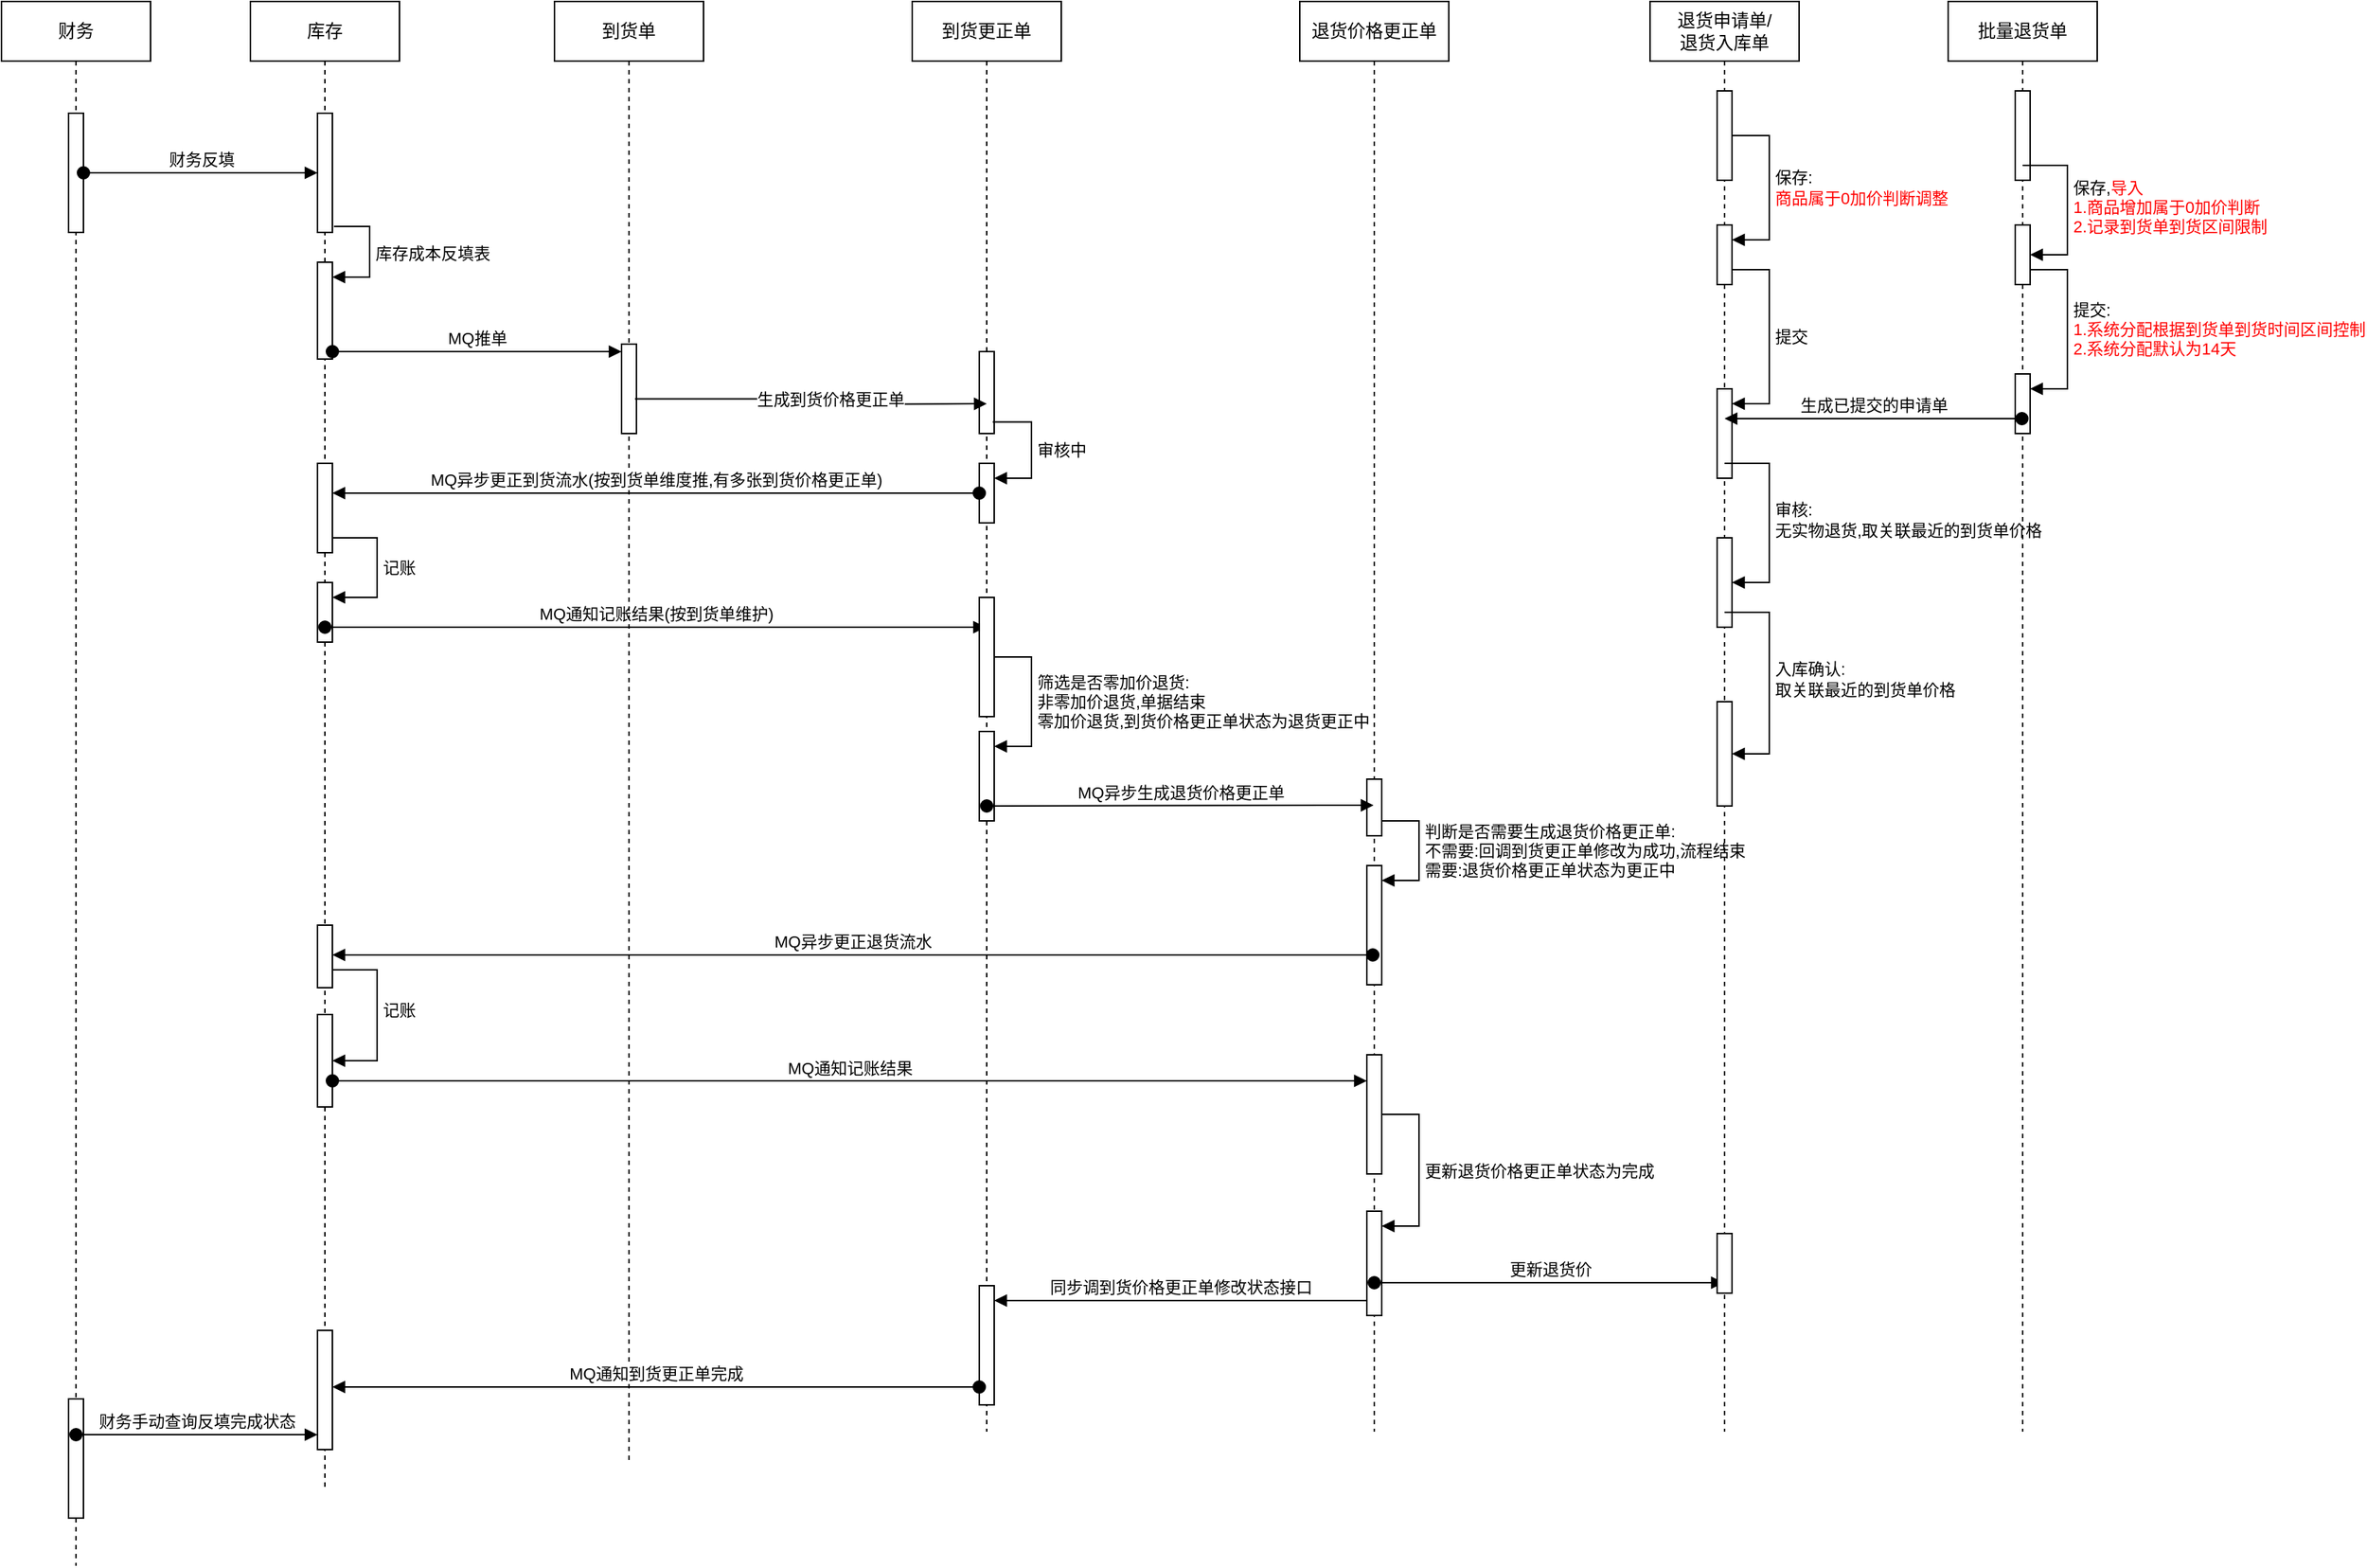 <mxfile version="21.3.2" type="github">
  <diagram id="prtHgNgQTEPvFCAcTncT" name="Page-1">
    <mxGraphModel dx="3617" dy="1260" grid="1" gridSize="10" guides="1" tooltips="1" connect="1" arrows="1" fold="1" page="1" pageScale="1" pageWidth="827" pageHeight="1169" math="0" shadow="0">
      <root>
        <mxCell id="0" />
        <mxCell id="1" parent="0" />
        <mxCell id="2LRA-TsAU7x1MnGm1xn2-22" value="财务" style="shape=umlLifeline;perimeter=lifelinePerimeter;whiteSpace=wrap;html=1;container=1;collapsible=0;recursiveResize=0;outlineConnect=0;" parent="1" vertex="1">
          <mxGeometry x="-810" y="30" width="100" height="1050" as="geometry" />
        </mxCell>
        <mxCell id="2LRA-TsAU7x1MnGm1xn2-34" value="" style="html=1;points=[];perimeter=orthogonalPerimeter;outlineConnect=0;targetShapes=umlLifeline;portConstraint=eastwest;newEdgeStyle={&quot;edgeStyle&quot;:&quot;elbowEdgeStyle&quot;,&quot;elbow&quot;:&quot;vertical&quot;,&quot;curved&quot;:0,&quot;rounded&quot;:0};" parent="2LRA-TsAU7x1MnGm1xn2-22" vertex="1">
          <mxGeometry x="45" y="75" width="10" height="80" as="geometry" />
        </mxCell>
        <mxCell id="2LRA-TsAU7x1MnGm1xn2-69" value="" style="html=1;points=[];perimeter=orthogonalPerimeter;outlineConnect=0;targetShapes=umlLifeline;portConstraint=eastwest;newEdgeStyle={&quot;edgeStyle&quot;:&quot;elbowEdgeStyle&quot;,&quot;elbow&quot;:&quot;vertical&quot;,&quot;curved&quot;:0,&quot;rounded&quot;:0};" parent="2LRA-TsAU7x1MnGm1xn2-22" vertex="1">
          <mxGeometry x="45" y="938" width="10" height="80" as="geometry" />
        </mxCell>
        <mxCell id="2LRA-TsAU7x1MnGm1xn2-71" value="财务手动查询反填完成状态" style="html=1;verticalAlign=bottom;startArrow=oval;startFill=1;endArrow=block;startSize=8;edgeStyle=elbowEdgeStyle;elbow=vertical;curved=0;rounded=0;" parent="2LRA-TsAU7x1MnGm1xn2-22" target="2LRA-TsAU7x1MnGm1xn2-66" edge="1">
          <mxGeometry width="60" relative="1" as="geometry">
            <mxPoint x="50" y="962" as="sourcePoint" />
            <mxPoint x="110" y="962" as="targetPoint" />
          </mxGeometry>
        </mxCell>
        <mxCell id="2LRA-TsAU7x1MnGm1xn2-23" value="库存" style="shape=umlLifeline;perimeter=lifelinePerimeter;whiteSpace=wrap;html=1;container=1;collapsible=0;recursiveResize=0;outlineConnect=0;" parent="1" vertex="1">
          <mxGeometry x="-643" y="30" width="100" height="1000" as="geometry" />
        </mxCell>
        <mxCell id="2LRA-TsAU7x1MnGm1xn2-37" value="" style="html=1;points=[];perimeter=orthogonalPerimeter;outlineConnect=0;targetShapes=umlLifeline;portConstraint=eastwest;newEdgeStyle={&quot;edgeStyle&quot;:&quot;elbowEdgeStyle&quot;,&quot;elbow&quot;:&quot;vertical&quot;,&quot;curved&quot;:0,&quot;rounded&quot;:0};" parent="2LRA-TsAU7x1MnGm1xn2-23" vertex="1">
          <mxGeometry x="45" y="75" width="10" height="80" as="geometry" />
        </mxCell>
        <mxCell id="2LRA-TsAU7x1MnGm1xn2-41" value="" style="html=1;points=[];perimeter=orthogonalPerimeter;outlineConnect=0;targetShapes=umlLifeline;portConstraint=eastwest;newEdgeStyle={&quot;edgeStyle&quot;:&quot;elbowEdgeStyle&quot;,&quot;elbow&quot;:&quot;vertical&quot;,&quot;curved&quot;:0,&quot;rounded&quot;:0};" parent="2LRA-TsAU7x1MnGm1xn2-23" vertex="1">
          <mxGeometry x="45" y="175" width="10" height="65" as="geometry" />
        </mxCell>
        <mxCell id="2LRA-TsAU7x1MnGm1xn2-42" value="库存成本反填表" style="html=1;align=left;spacingLeft=2;endArrow=block;rounded=0;edgeStyle=orthogonalEdgeStyle;curved=0;rounded=0;exitX=1.1;exitY=0.95;exitDx=0;exitDy=0;exitPerimeter=0;" parent="2LRA-TsAU7x1MnGm1xn2-23" source="2LRA-TsAU7x1MnGm1xn2-37" target="2LRA-TsAU7x1MnGm1xn2-41" edge="1">
          <mxGeometry x="0.012" relative="1" as="geometry">
            <mxPoint x="50" y="155" as="sourcePoint" />
            <Array as="points">
              <mxPoint x="80" y="151" />
              <mxPoint x="80" y="185" />
            </Array>
            <mxPoint as="offset" />
          </mxGeometry>
        </mxCell>
        <mxCell id="2LRA-TsAU7x1MnGm1xn2-66" value="" style="html=1;points=[];perimeter=orthogonalPerimeter;outlineConnect=0;targetShapes=umlLifeline;portConstraint=eastwest;newEdgeStyle={&quot;edgeStyle&quot;:&quot;elbowEdgeStyle&quot;,&quot;elbow&quot;:&quot;vertical&quot;,&quot;curved&quot;:0,&quot;rounded&quot;:0};" parent="2LRA-TsAU7x1MnGm1xn2-23" vertex="1">
          <mxGeometry x="45" y="892" width="10" height="80" as="geometry" />
        </mxCell>
        <mxCell id="2LRA-TsAU7x1MnGm1xn2-75" value="" style="html=1;points=[];perimeter=orthogonalPerimeter;outlineConnect=0;targetShapes=umlLifeline;portConstraint=eastwest;newEdgeStyle={&quot;edgeStyle&quot;:&quot;elbowEdgeStyle&quot;,&quot;elbow&quot;:&quot;vertical&quot;,&quot;curved&quot;:0,&quot;rounded&quot;:0};" parent="2LRA-TsAU7x1MnGm1xn2-23" vertex="1">
          <mxGeometry x="45" y="310" width="10" height="60" as="geometry" />
        </mxCell>
        <mxCell id="2LRA-TsAU7x1MnGm1xn2-84" value="" style="html=1;points=[];perimeter=orthogonalPerimeter;outlineConnect=0;targetShapes=umlLifeline;portConstraint=eastwest;newEdgeStyle={&quot;edgeStyle&quot;:&quot;elbowEdgeStyle&quot;,&quot;elbow&quot;:&quot;vertical&quot;,&quot;curved&quot;:0,&quot;rounded&quot;:0};" parent="2LRA-TsAU7x1MnGm1xn2-23" vertex="1">
          <mxGeometry x="45" y="390" width="10" height="40" as="geometry" />
        </mxCell>
        <mxCell id="2LRA-TsAU7x1MnGm1xn2-85" value="记账" style="html=1;align=left;spacingLeft=2;endArrow=block;rounded=0;edgeStyle=orthogonalEdgeStyle;curved=0;rounded=0;" parent="2LRA-TsAU7x1MnGm1xn2-23" source="2LRA-TsAU7x1MnGm1xn2-75" target="2LRA-TsAU7x1MnGm1xn2-84" edge="1">
          <mxGeometry relative="1" as="geometry">
            <mxPoint x="55" y="390" as="sourcePoint" />
            <Array as="points">
              <mxPoint x="85" y="360" />
              <mxPoint x="85" y="400" />
            </Array>
            <mxPoint as="offset" />
          </mxGeometry>
        </mxCell>
        <mxCell id="2LRA-TsAU7x1MnGm1xn2-86" value="MQ通知记账结果(按到货单维护)" style="html=1;verticalAlign=bottom;startArrow=oval;startFill=1;endArrow=block;startSize=8;edgeStyle=elbowEdgeStyle;elbow=vertical;curved=0;rounded=0;" parent="2LRA-TsAU7x1MnGm1xn2-23" target="2LRA-TsAU7x1MnGm1xn2-32" edge="1">
          <mxGeometry x="0.001" width="60" relative="1" as="geometry">
            <mxPoint x="50" y="420" as="sourcePoint" />
            <mxPoint x="500" y="420" as="targetPoint" />
            <mxPoint as="offset" />
          </mxGeometry>
        </mxCell>
        <mxCell id="2LRA-TsAU7x1MnGm1xn2-51" value="" style="html=1;points=[];perimeter=orthogonalPerimeter;outlineConnect=0;targetShapes=umlLifeline;portConstraint=eastwest;newEdgeStyle={&quot;edgeStyle&quot;:&quot;elbowEdgeStyle&quot;,&quot;elbow&quot;:&quot;vertical&quot;,&quot;curved&quot;:0,&quot;rounded&quot;:0};" parent="2LRA-TsAU7x1MnGm1xn2-23" vertex="1">
          <mxGeometry x="45" y="620" width="10" height="42" as="geometry" />
        </mxCell>
        <mxCell id="2LRA-TsAU7x1MnGm1xn2-24" value="到货单" style="shape=umlLifeline;perimeter=lifelinePerimeter;whiteSpace=wrap;html=1;container=1;collapsible=0;recursiveResize=0;outlineConnect=0;" parent="1" vertex="1">
          <mxGeometry x="-439" y="30" width="100" height="980" as="geometry" />
        </mxCell>
        <mxCell id="2LRA-TsAU7x1MnGm1xn2-45" value="" style="html=1;points=[];perimeter=orthogonalPerimeter;outlineConnect=0;targetShapes=umlLifeline;portConstraint=eastwest;newEdgeStyle={&quot;edgeStyle&quot;:&quot;elbowEdgeStyle&quot;,&quot;elbow&quot;:&quot;vertical&quot;,&quot;curved&quot;:0,&quot;rounded&quot;:0};" parent="2LRA-TsAU7x1MnGm1xn2-24" vertex="1">
          <mxGeometry x="45" y="230" width="10" height="60" as="geometry" />
        </mxCell>
        <mxCell id="2LRA-TsAU7x1MnGm1xn2-32" value="到货更正单" style="shape=umlLifeline;perimeter=lifelinePerimeter;whiteSpace=wrap;html=1;container=1;collapsible=0;recursiveResize=0;outlineConnect=0;" parent="1" vertex="1">
          <mxGeometry x="-199" y="30" width="100" height="960" as="geometry" />
        </mxCell>
        <mxCell id="2LRA-TsAU7x1MnGm1xn2-47" value="" style="html=1;points=[];perimeter=orthogonalPerimeter;outlineConnect=0;targetShapes=umlLifeline;portConstraint=eastwest;newEdgeStyle={&quot;edgeStyle&quot;:&quot;elbowEdgeStyle&quot;,&quot;elbow&quot;:&quot;vertical&quot;,&quot;curved&quot;:0,&quot;rounded&quot;:0};" parent="2LRA-TsAU7x1MnGm1xn2-32" vertex="1">
          <mxGeometry x="45" y="235" width="10" height="55" as="geometry" />
        </mxCell>
        <mxCell id="2LRA-TsAU7x1MnGm1xn2-63" value="" style="html=1;points=[];perimeter=orthogonalPerimeter;outlineConnect=0;targetShapes=umlLifeline;portConstraint=eastwest;newEdgeStyle={&quot;edgeStyle&quot;:&quot;elbowEdgeStyle&quot;,&quot;elbow&quot;:&quot;vertical&quot;,&quot;curved&quot;:0,&quot;rounded&quot;:0};" parent="2LRA-TsAU7x1MnGm1xn2-32" vertex="1">
          <mxGeometry x="45" y="862" width="10" height="80" as="geometry" />
        </mxCell>
        <mxCell id="2LRA-TsAU7x1MnGm1xn2-77" value="" style="html=1;points=[];perimeter=orthogonalPerimeter;outlineConnect=0;targetShapes=umlLifeline;portConstraint=eastwest;newEdgeStyle={&quot;edgeStyle&quot;:&quot;elbowEdgeStyle&quot;,&quot;elbow&quot;:&quot;vertical&quot;,&quot;curved&quot;:0,&quot;rounded&quot;:0};" parent="2LRA-TsAU7x1MnGm1xn2-32" vertex="1">
          <mxGeometry x="45" y="310" width="10" height="40" as="geometry" />
        </mxCell>
        <mxCell id="2LRA-TsAU7x1MnGm1xn2-78" value="审核中" style="html=1;align=left;spacingLeft=2;endArrow=block;rounded=0;edgeStyle=orthogonalEdgeStyle;curved=0;rounded=0;exitX=0.54;exitY=0.294;exitDx=0;exitDy=0;exitPerimeter=0;" parent="2LRA-TsAU7x1MnGm1xn2-32" source="2LRA-TsAU7x1MnGm1xn2-32" target="2LRA-TsAU7x1MnGm1xn2-77" edge="1">
          <mxGeometry relative="1" as="geometry">
            <mxPoint x="50" y="290" as="sourcePoint" />
            <Array as="points">
              <mxPoint x="80" y="282" />
              <mxPoint x="80" y="320" />
            </Array>
          </mxGeometry>
        </mxCell>
        <mxCell id="2LRA-TsAU7x1MnGm1xn2-87" value="" style="html=1;points=[];perimeter=orthogonalPerimeter;outlineConnect=0;targetShapes=umlLifeline;portConstraint=eastwest;newEdgeStyle={&quot;edgeStyle&quot;:&quot;elbowEdgeStyle&quot;,&quot;elbow&quot;:&quot;vertical&quot;,&quot;curved&quot;:0,&quot;rounded&quot;:0};" parent="2LRA-TsAU7x1MnGm1xn2-32" vertex="1">
          <mxGeometry x="45" y="400" width="10" height="80" as="geometry" />
        </mxCell>
        <mxCell id="2LRA-TsAU7x1MnGm1xn2-88" value="" style="html=1;points=[];perimeter=orthogonalPerimeter;outlineConnect=0;targetShapes=umlLifeline;portConstraint=eastwest;newEdgeStyle={&quot;edgeStyle&quot;:&quot;elbowEdgeStyle&quot;,&quot;elbow&quot;:&quot;vertical&quot;,&quot;curved&quot;:0,&quot;rounded&quot;:0};" parent="2LRA-TsAU7x1MnGm1xn2-32" vertex="1">
          <mxGeometry x="45" y="490" width="10" height="60" as="geometry" />
        </mxCell>
        <mxCell id="2LRA-TsAU7x1MnGm1xn2-89" value="筛选是否零加价退货:&lt;br&gt;非零加价退货,单据结束&lt;br&gt;零加价退货,到货价格更正单状态为退货更正中" style="html=1;align=left;spacingLeft=2;endArrow=block;rounded=0;edgeStyle=orthogonalEdgeStyle;curved=0;rounded=0;" parent="2LRA-TsAU7x1MnGm1xn2-32" source="2LRA-TsAU7x1MnGm1xn2-87" target="2LRA-TsAU7x1MnGm1xn2-88" edge="1">
          <mxGeometry relative="1" as="geometry">
            <mxPoint x="50" y="470" as="sourcePoint" />
            <Array as="points">
              <mxPoint x="80" y="440" />
              <mxPoint x="80" y="500" />
            </Array>
            <mxPoint as="offset" />
          </mxGeometry>
        </mxCell>
        <mxCell id="2LRA-TsAU7x1MnGm1xn2-33" value="退货价格更正单" style="shape=umlLifeline;perimeter=lifelinePerimeter;whiteSpace=wrap;html=1;container=1;collapsible=0;recursiveResize=0;outlineConnect=0;" parent="1" vertex="1">
          <mxGeometry x="61" y="30" width="100" height="960" as="geometry" />
        </mxCell>
        <mxCell id="2LRA-TsAU7x1MnGm1xn2-49" value="" style="html=1;points=[];perimeter=orthogonalPerimeter;outlineConnect=0;targetShapes=umlLifeline;portConstraint=eastwest;newEdgeStyle={&quot;edgeStyle&quot;:&quot;elbowEdgeStyle&quot;,&quot;elbow&quot;:&quot;vertical&quot;,&quot;curved&quot;:0,&quot;rounded&quot;:0};" parent="2LRA-TsAU7x1MnGm1xn2-33" vertex="1">
          <mxGeometry x="45" y="522" width="10" height="38" as="geometry" />
        </mxCell>
        <mxCell id="2LRA-TsAU7x1MnGm1xn2-59" value="" style="html=1;points=[];perimeter=orthogonalPerimeter;outlineConnect=0;targetShapes=umlLifeline;portConstraint=eastwest;newEdgeStyle={&quot;edgeStyle&quot;:&quot;elbowEdgeStyle&quot;,&quot;elbow&quot;:&quot;vertical&quot;,&quot;curved&quot;:0,&quot;rounded&quot;:0};" parent="2LRA-TsAU7x1MnGm1xn2-33" vertex="1">
          <mxGeometry x="45" y="707" width="10" height="80" as="geometry" />
        </mxCell>
        <mxCell id="2LRA-TsAU7x1MnGm1xn2-61" value="" style="html=1;points=[];perimeter=orthogonalPerimeter;outlineConnect=0;targetShapes=umlLifeline;portConstraint=eastwest;newEdgeStyle={&quot;edgeStyle&quot;:&quot;elbowEdgeStyle&quot;,&quot;elbow&quot;:&quot;vertical&quot;,&quot;curved&quot;:0,&quot;rounded&quot;:0};" parent="2LRA-TsAU7x1MnGm1xn2-33" vertex="1">
          <mxGeometry x="45" y="812" width="10" height="70" as="geometry" />
        </mxCell>
        <mxCell id="2LRA-TsAU7x1MnGm1xn2-62" value="更新退货价格更正单状态为完成" style="html=1;align=left;spacingLeft=2;endArrow=block;rounded=0;edgeStyle=orthogonalEdgeStyle;curved=0;rounded=0;" parent="2LRA-TsAU7x1MnGm1xn2-33" source="2LRA-TsAU7x1MnGm1xn2-59" target="2LRA-TsAU7x1MnGm1xn2-61" edge="1">
          <mxGeometry relative="1" as="geometry">
            <mxPoint x="50" y="792" as="sourcePoint" />
            <Array as="points">
              <mxPoint x="80" y="747" />
              <mxPoint x="80" y="822" />
            </Array>
          </mxGeometry>
        </mxCell>
        <mxCell id="2LRA-TsAU7x1MnGm1xn2-90" value="" style="html=1;points=[];perimeter=orthogonalPerimeter;outlineConnect=0;targetShapes=umlLifeline;portConstraint=eastwest;newEdgeStyle={&quot;edgeStyle&quot;:&quot;elbowEdgeStyle&quot;,&quot;elbow&quot;:&quot;vertical&quot;,&quot;curved&quot;:0,&quot;rounded&quot;:0};" parent="2LRA-TsAU7x1MnGm1xn2-33" vertex="1">
          <mxGeometry x="45" y="580" width="10" height="80" as="geometry" />
        </mxCell>
        <mxCell id="2LRA-TsAU7x1MnGm1xn2-91" value="判断是否需要生成退货价格更正单:&lt;br&gt;不需要:回调到货更正单修改为成功,流程结束&lt;br&gt;需要:退货价格更正单状态为更正中" style="html=1;align=left;spacingLeft=2;endArrow=block;rounded=0;edgeStyle=orthogonalEdgeStyle;curved=0;rounded=0;" parent="2LRA-TsAU7x1MnGm1xn2-33" source="2LRA-TsAU7x1MnGm1xn2-49" target="2LRA-TsAU7x1MnGm1xn2-90" edge="1">
          <mxGeometry relative="1" as="geometry">
            <mxPoint x="50" y="560" as="sourcePoint" />
            <Array as="points">
              <mxPoint x="80" y="550" />
              <mxPoint x="80" y="590" />
            </Array>
          </mxGeometry>
        </mxCell>
        <mxCell id="v24TAP33aro42YJ19gb1-1" value="更新退货价" style="html=1;verticalAlign=bottom;startArrow=oval;startFill=1;endArrow=block;startSize=8;edgeStyle=elbowEdgeStyle;elbow=vertical;curved=0;rounded=0;" parent="2LRA-TsAU7x1MnGm1xn2-33" target="0RT_YmVqureyaI2YL_fF-1" edge="1">
          <mxGeometry width="60" relative="1" as="geometry">
            <mxPoint x="50" y="860" as="sourcePoint" />
            <mxPoint x="110" y="860" as="targetPoint" />
          </mxGeometry>
        </mxCell>
        <mxCell id="2LRA-TsAU7x1MnGm1xn2-38" value="财务反填" style="html=1;verticalAlign=bottom;startArrow=oval;endArrow=block;startSize=8;edgeStyle=elbowEdgeStyle;elbow=vertical;curved=0;rounded=0;" parent="1" source="2LRA-TsAU7x1MnGm1xn2-34" target="2LRA-TsAU7x1MnGm1xn2-37" edge="1">
          <mxGeometry relative="1" as="geometry">
            <mxPoint x="-755" y="220" as="sourcePoint" />
            <mxPoint x="-510" y="190" as="targetPoint" />
          </mxGeometry>
        </mxCell>
        <mxCell id="2LRA-TsAU7x1MnGm1xn2-46" value="MQ推单" style="html=1;verticalAlign=bottom;startArrow=oval;endArrow=block;startSize=8;edgeStyle=elbowEdgeStyle;elbow=vertical;curved=0;rounded=0;" parent="1" source="2LRA-TsAU7x1MnGm1xn2-41" target="2LRA-TsAU7x1MnGm1xn2-45" edge="1">
          <mxGeometry relative="1" as="geometry">
            <mxPoint x="-388" y="240" as="sourcePoint" />
          </mxGeometry>
        </mxCell>
        <mxCell id="2LRA-TsAU7x1MnGm1xn2-48" value="生成到货价格更正单" style="html=1;align=left;spacingLeft=2;endArrow=block;rounded=0;edgeStyle=orthogonalEdgeStyle;curved=0;rounded=0;exitX=0.9;exitY=0.613;exitDx=0;exitDy=0;exitPerimeter=0;" parent="1" source="2LRA-TsAU7x1MnGm1xn2-45" edge="1">
          <mxGeometry x="-0.348" relative="1" as="geometry">
            <mxPoint x="-389" y="293" as="sourcePoint" />
            <Array as="points" />
            <mxPoint x="-149" y="300" as="targetPoint" />
            <mxPoint as="offset" />
          </mxGeometry>
        </mxCell>
        <mxCell id="2LRA-TsAU7x1MnGm1xn2-50" value="MQ异步生成退货价格更正单" style="html=1;verticalAlign=bottom;startArrow=oval;endArrow=block;startSize=8;edgeStyle=elbowEdgeStyle;elbow=vertical;curved=0;rounded=0;" parent="1" edge="1">
          <mxGeometry relative="1" as="geometry">
            <mxPoint x="-149" y="570" as="sourcePoint" />
            <mxPoint x="110.5" y="569.176" as="targetPoint" />
          </mxGeometry>
        </mxCell>
        <mxCell id="2LRA-TsAU7x1MnGm1xn2-54" value="MQ异步更正退货流水" style="html=1;verticalAlign=bottom;startArrow=oval;startFill=1;endArrow=block;startSize=8;edgeStyle=elbowEdgeStyle;elbow=vertical;curved=0;rounded=0;" parent="1" target="2LRA-TsAU7x1MnGm1xn2-51" edge="1">
          <mxGeometry width="60" relative="1" as="geometry">
            <mxPoint x="110" y="670" as="sourcePoint" />
            <mxPoint x="-313" y="672" as="targetPoint" />
            <Array as="points">
              <mxPoint x="110" y="670" />
            </Array>
          </mxGeometry>
        </mxCell>
        <mxCell id="2LRA-TsAU7x1MnGm1xn2-57" value="" style="html=1;points=[];perimeter=orthogonalPerimeter;outlineConnect=0;targetShapes=umlLifeline;portConstraint=eastwest;newEdgeStyle={&quot;edgeStyle&quot;:&quot;elbowEdgeStyle&quot;,&quot;elbow&quot;:&quot;vertical&quot;,&quot;curved&quot;:0,&quot;rounded&quot;:0};" parent="1" vertex="1">
          <mxGeometry x="-598" y="710" width="10" height="62" as="geometry" />
        </mxCell>
        <mxCell id="2LRA-TsAU7x1MnGm1xn2-58" value="记账" style="html=1;align=left;spacingLeft=2;endArrow=block;rounded=0;edgeStyle=orthogonalEdgeStyle;curved=0;rounded=0;" parent="1" target="2LRA-TsAU7x1MnGm1xn2-57" edge="1">
          <mxGeometry relative="1" as="geometry">
            <mxPoint x="-588" y="672" as="sourcePoint" />
            <Array as="points">
              <mxPoint x="-588" y="680" />
              <mxPoint x="-558" y="680" />
              <mxPoint x="-558" y="741" />
            </Array>
          </mxGeometry>
        </mxCell>
        <mxCell id="2LRA-TsAU7x1MnGm1xn2-60" value="MQ通知记账结果" style="html=1;verticalAlign=bottom;startArrow=oval;endArrow=block;startSize=8;edgeStyle=elbowEdgeStyle;elbow=vertical;curved=0;rounded=0;" parent="1" source="2LRA-TsAU7x1MnGm1xn2-57" target="2LRA-TsAU7x1MnGm1xn2-59" edge="1">
          <mxGeometry relative="1" as="geometry">
            <mxPoint x="-388" y="752" as="sourcePoint" />
          </mxGeometry>
        </mxCell>
        <mxCell id="2LRA-TsAU7x1MnGm1xn2-65" value="同步调到货价格更正单修改状态接口" style="html=1;verticalAlign=bottom;endArrow=block;edgeStyle=elbowEdgeStyle;elbow=vertical;curved=0;rounded=0;" parent="1" source="2LRA-TsAU7x1MnGm1xn2-61" target="2LRA-TsAU7x1MnGm1xn2-63" edge="1">
          <mxGeometry width="80" relative="1" as="geometry">
            <mxPoint x="-59" y="912" as="sourcePoint" />
            <mxPoint x="21" y="912" as="targetPoint" />
          </mxGeometry>
        </mxCell>
        <mxCell id="2LRA-TsAU7x1MnGm1xn2-68" value="MQ通知到货更正单完成" style="html=1;verticalAlign=bottom;startArrow=oval;startFill=1;endArrow=block;startSize=8;edgeStyle=elbowEdgeStyle;elbow=vertical;curved=0;rounded=0;" parent="1" target="2LRA-TsAU7x1MnGm1xn2-66" edge="1" source="2LRA-TsAU7x1MnGm1xn2-63">
          <mxGeometry width="60" relative="1" as="geometry">
            <mxPoint x="-83.5" y="962" as="sourcePoint" />
            <mxPoint x="-423" y="942" as="targetPoint" />
            <Array as="points">
              <mxPoint x="-160" y="960" />
            </Array>
          </mxGeometry>
        </mxCell>
        <mxCell id="2LRA-TsAU7x1MnGm1xn2-79" value="MQ异步更正到货流水(按到货单维度推,有多张到货价格更正单)" style="html=1;verticalAlign=bottom;startArrow=oval;startFill=1;endArrow=block;startSize=8;edgeStyle=elbowEdgeStyle;elbow=vertical;curved=0;rounded=0;" parent="1" source="2LRA-TsAU7x1MnGm1xn2-77" target="2LRA-TsAU7x1MnGm1xn2-75" edge="1">
          <mxGeometry width="60" relative="1" as="geometry">
            <mxPoint x="-223" y="400" as="sourcePoint" />
            <mxPoint x="-163" y="400" as="targetPoint" />
          </mxGeometry>
        </mxCell>
        <mxCell id="0RT_YmVqureyaI2YL_fF-1" value="退货申请单/&lt;br&gt;退货入库单" style="shape=umlLifeline;perimeter=lifelinePerimeter;whiteSpace=wrap;html=1;container=1;collapsible=0;recursiveResize=0;outlineConnect=0;" parent="1" vertex="1">
          <mxGeometry x="296" y="30" width="100" height="960" as="geometry" />
        </mxCell>
        <mxCell id="0RT_YmVqureyaI2YL_fF-9" value="" style="html=1;points=[];perimeter=orthogonalPerimeter;outlineConnect=0;targetShapes=umlLifeline;portConstraint=eastwest;newEdgeStyle={&quot;edgeStyle&quot;:&quot;elbowEdgeStyle&quot;,&quot;elbow&quot;:&quot;vertical&quot;,&quot;curved&quot;:0,&quot;rounded&quot;:0};" parent="0RT_YmVqureyaI2YL_fF-1" vertex="1">
          <mxGeometry x="45" y="827" width="10" height="40" as="geometry" />
        </mxCell>
        <mxCell id="Ma-mwLTc2mmHxIVx-Mo3-6" value="" style="html=1;points=[];perimeter=orthogonalPerimeter;outlineConnect=0;targetShapes=umlLifeline;portConstraint=eastwest;newEdgeStyle={&quot;edgeStyle&quot;:&quot;elbowEdgeStyle&quot;,&quot;elbow&quot;:&quot;vertical&quot;,&quot;curved&quot;:0,&quot;rounded&quot;:0};" vertex="1" parent="0RT_YmVqureyaI2YL_fF-1">
          <mxGeometry x="45" y="60" width="10" height="60" as="geometry" />
        </mxCell>
        <mxCell id="Ma-mwLTc2mmHxIVx-Mo3-7" value="" style="html=1;points=[];perimeter=orthogonalPerimeter;outlineConnect=0;targetShapes=umlLifeline;portConstraint=eastwest;newEdgeStyle={&quot;edgeStyle&quot;:&quot;elbowEdgeStyle&quot;,&quot;elbow&quot;:&quot;vertical&quot;,&quot;curved&quot;:0,&quot;rounded&quot;:0};" vertex="1" parent="0RT_YmVqureyaI2YL_fF-1">
          <mxGeometry x="45" y="150" width="10" height="40" as="geometry" />
        </mxCell>
        <mxCell id="Ma-mwLTc2mmHxIVx-Mo3-8" value="保存:&lt;br&gt;&lt;font color=&quot;#ff0000&quot;&gt;商品属于0加价判断调整&lt;/font&gt;" style="html=1;align=left;spacingLeft=2;endArrow=block;rounded=0;edgeStyle=orthogonalEdgeStyle;curved=0;rounded=0;" edge="1" target="Ma-mwLTc2mmHxIVx-Mo3-7" parent="0RT_YmVqureyaI2YL_fF-1" source="Ma-mwLTc2mmHxIVx-Mo3-6">
          <mxGeometry relative="1" as="geometry">
            <mxPoint x="50" y="130" as="sourcePoint" />
            <Array as="points">
              <mxPoint x="80" y="90" />
              <mxPoint x="80" y="160" />
            </Array>
          </mxGeometry>
        </mxCell>
        <mxCell id="Ma-mwLTc2mmHxIVx-Mo3-11" value="" style="html=1;points=[];perimeter=orthogonalPerimeter;outlineConnect=0;targetShapes=umlLifeline;portConstraint=eastwest;newEdgeStyle={&quot;edgeStyle&quot;:&quot;elbowEdgeStyle&quot;,&quot;elbow&quot;:&quot;vertical&quot;,&quot;curved&quot;:0,&quot;rounded&quot;:0};" vertex="1" parent="0RT_YmVqureyaI2YL_fF-1">
          <mxGeometry x="45" y="260" width="10" height="60" as="geometry" />
        </mxCell>
        <mxCell id="Ma-mwLTc2mmHxIVx-Mo3-12" value="提交" style="html=1;align=left;spacingLeft=2;endArrow=block;rounded=0;edgeStyle=orthogonalEdgeStyle;curved=0;rounded=0;" edge="1" target="Ma-mwLTc2mmHxIVx-Mo3-11" parent="0RT_YmVqureyaI2YL_fF-1" source="Ma-mwLTc2mmHxIVx-Mo3-7">
          <mxGeometry relative="1" as="geometry">
            <mxPoint x="50" y="240" as="sourcePoint" />
            <Array as="points">
              <mxPoint x="80" y="180" />
              <mxPoint x="80" y="270" />
            </Array>
          </mxGeometry>
        </mxCell>
        <mxCell id="Ma-mwLTc2mmHxIVx-Mo3-18" value="" style="html=1;points=[];perimeter=orthogonalPerimeter;outlineConnect=0;targetShapes=umlLifeline;portConstraint=eastwest;newEdgeStyle={&quot;edgeStyle&quot;:&quot;elbowEdgeStyle&quot;,&quot;elbow&quot;:&quot;vertical&quot;,&quot;curved&quot;:0,&quot;rounded&quot;:0};" vertex="1" parent="0RT_YmVqureyaI2YL_fF-1">
          <mxGeometry x="45" y="360" width="10" height="60" as="geometry" />
        </mxCell>
        <mxCell id="Ma-mwLTc2mmHxIVx-Mo3-19" value="审核:&lt;br&gt;无实物退货,取关联最近的到货单价格" style="html=1;align=left;spacingLeft=2;endArrow=block;rounded=0;edgeStyle=orthogonalEdgeStyle;curved=0;rounded=0;" edge="1" target="Ma-mwLTc2mmHxIVx-Mo3-18" parent="0RT_YmVqureyaI2YL_fF-1">
          <mxGeometry relative="1" as="geometry">
            <mxPoint x="50" y="310" as="sourcePoint" />
            <Array as="points">
              <mxPoint x="80" y="310" />
              <mxPoint x="80" y="390" />
            </Array>
          </mxGeometry>
        </mxCell>
        <mxCell id="Ma-mwLTc2mmHxIVx-Mo3-20" value="" style="html=1;points=[];perimeter=orthogonalPerimeter;outlineConnect=0;targetShapes=umlLifeline;portConstraint=eastwest;newEdgeStyle={&quot;edgeStyle&quot;:&quot;elbowEdgeStyle&quot;,&quot;elbow&quot;:&quot;vertical&quot;,&quot;curved&quot;:0,&quot;rounded&quot;:0};" vertex="1" parent="0RT_YmVqureyaI2YL_fF-1">
          <mxGeometry x="45" y="470" width="10" height="70" as="geometry" />
        </mxCell>
        <mxCell id="Ma-mwLTc2mmHxIVx-Mo3-21" value="入库确认:&lt;br&gt;取关联最近的到货单价格" style="html=1;align=left;spacingLeft=2;endArrow=block;rounded=0;edgeStyle=orthogonalEdgeStyle;curved=0;rounded=0;" edge="1" target="Ma-mwLTc2mmHxIVx-Mo3-20" parent="0RT_YmVqureyaI2YL_fF-1">
          <mxGeometry relative="1" as="geometry">
            <mxPoint x="50" y="410" as="sourcePoint" />
            <Array as="points">
              <mxPoint x="50" y="410" />
              <mxPoint x="80" y="410" />
              <mxPoint x="80" y="505" />
            </Array>
          </mxGeometry>
        </mxCell>
        <mxCell id="Ma-mwLTc2mmHxIVx-Mo3-1" value="批量退货单" style="shape=umlLifeline;perimeter=lifelinePerimeter;whiteSpace=wrap;html=1;container=1;collapsible=0;recursiveResize=0;outlineConnect=0;" vertex="1" parent="1">
          <mxGeometry x="496" y="30" width="100" height="960" as="geometry" />
        </mxCell>
        <mxCell id="Ma-mwLTc2mmHxIVx-Mo3-3" value="" style="html=1;points=[];perimeter=orthogonalPerimeter;outlineConnect=0;targetShapes=umlLifeline;portConstraint=eastwest;newEdgeStyle={&quot;edgeStyle&quot;:&quot;elbowEdgeStyle&quot;,&quot;elbow&quot;:&quot;vertical&quot;,&quot;curved&quot;:0,&quot;rounded&quot;:0};" vertex="1" parent="Ma-mwLTc2mmHxIVx-Mo3-1">
          <mxGeometry x="45" y="60" width="10" height="60" as="geometry" />
        </mxCell>
        <mxCell id="Ma-mwLTc2mmHxIVx-Mo3-4" value="" style="html=1;points=[];perimeter=orthogonalPerimeter;outlineConnect=0;targetShapes=umlLifeline;portConstraint=eastwest;newEdgeStyle={&quot;edgeStyle&quot;:&quot;elbowEdgeStyle&quot;,&quot;elbow&quot;:&quot;vertical&quot;,&quot;curved&quot;:0,&quot;rounded&quot;:0};" vertex="1" parent="Ma-mwLTc2mmHxIVx-Mo3-1">
          <mxGeometry x="45" y="150" width="10" height="40" as="geometry" />
        </mxCell>
        <mxCell id="Ma-mwLTc2mmHxIVx-Mo3-5" value="保存,&lt;font color=&quot;#ff0000&quot;&gt;导入&lt;/font&gt;&lt;br&gt;&lt;font color=&quot;#ff0000&quot;&gt;1.商品增加属于0加价判断&lt;br&gt;2.记录到货单到货区间限制&lt;/font&gt;" style="html=1;align=left;spacingLeft=2;endArrow=block;rounded=0;edgeStyle=orthogonalEdgeStyle;curved=0;rounded=0;" edge="1" target="Ma-mwLTc2mmHxIVx-Mo3-4" parent="Ma-mwLTc2mmHxIVx-Mo3-1">
          <mxGeometry relative="1" as="geometry">
            <mxPoint x="50" y="110" as="sourcePoint" />
            <Array as="points">
              <mxPoint x="80" y="110" />
              <mxPoint x="80" y="170" />
            </Array>
          </mxGeometry>
        </mxCell>
        <mxCell id="Ma-mwLTc2mmHxIVx-Mo3-14" value="" style="html=1;points=[];perimeter=orthogonalPerimeter;outlineConnect=0;targetShapes=umlLifeline;portConstraint=eastwest;newEdgeStyle={&quot;edgeStyle&quot;:&quot;elbowEdgeStyle&quot;,&quot;elbow&quot;:&quot;vertical&quot;,&quot;curved&quot;:0,&quot;rounded&quot;:0};" vertex="1" parent="Ma-mwLTc2mmHxIVx-Mo3-1">
          <mxGeometry x="45" y="250" width="10" height="40" as="geometry" />
        </mxCell>
        <mxCell id="Ma-mwLTc2mmHxIVx-Mo3-15" value="提交:&lt;br&gt;&lt;font color=&quot;#ff0000&quot;&gt;1.系统分配根据到货单到货时间区间控制&lt;br&gt;2.系统分配默认为14天&lt;/font&gt;" style="html=1;align=left;spacingLeft=2;endArrow=block;rounded=0;edgeStyle=orthogonalEdgeStyle;curved=0;rounded=0;" edge="1" target="Ma-mwLTc2mmHxIVx-Mo3-14" parent="Ma-mwLTc2mmHxIVx-Mo3-1" source="Ma-mwLTc2mmHxIVx-Mo3-4">
          <mxGeometry relative="1" as="geometry">
            <mxPoint x="50" y="240" as="sourcePoint" />
            <Array as="points">
              <mxPoint x="80" y="180" />
              <mxPoint x="80" y="260" />
            </Array>
          </mxGeometry>
        </mxCell>
        <mxCell id="Ma-mwLTc2mmHxIVx-Mo3-16" value="生成已提交的申请单" style="html=1;verticalAlign=bottom;startArrow=oval;startFill=1;endArrow=block;startSize=8;edgeStyle=elbowEdgeStyle;elbow=vertical;curved=0;rounded=0;" edge="1" parent="1" source="Ma-mwLTc2mmHxIVx-Mo3-1" target="0RT_YmVqureyaI2YL_fF-1">
          <mxGeometry width="60" relative="1" as="geometry">
            <mxPoint x="436" y="390" as="sourcePoint" />
            <mxPoint x="496" y="390" as="targetPoint" />
            <Array as="points">
              <mxPoint x="426" y="310" />
            </Array>
          </mxGeometry>
        </mxCell>
      </root>
    </mxGraphModel>
  </diagram>
</mxfile>
